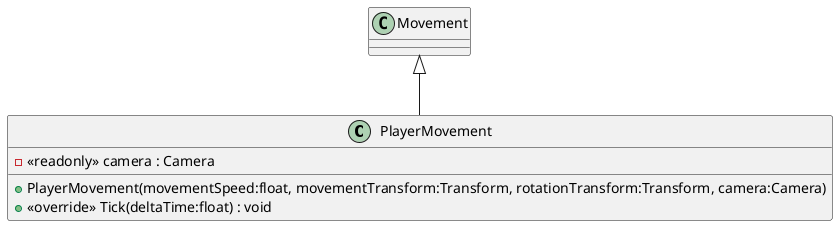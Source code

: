 @startuml
class PlayerMovement {
    - <<readonly>> camera : Camera
    + PlayerMovement(movementSpeed:float, movementTransform:Transform, rotationTransform:Transform, camera:Camera)
    + <<override>> Tick(deltaTime:float) : void
}
Movement <|-- PlayerMovement
@enduml
